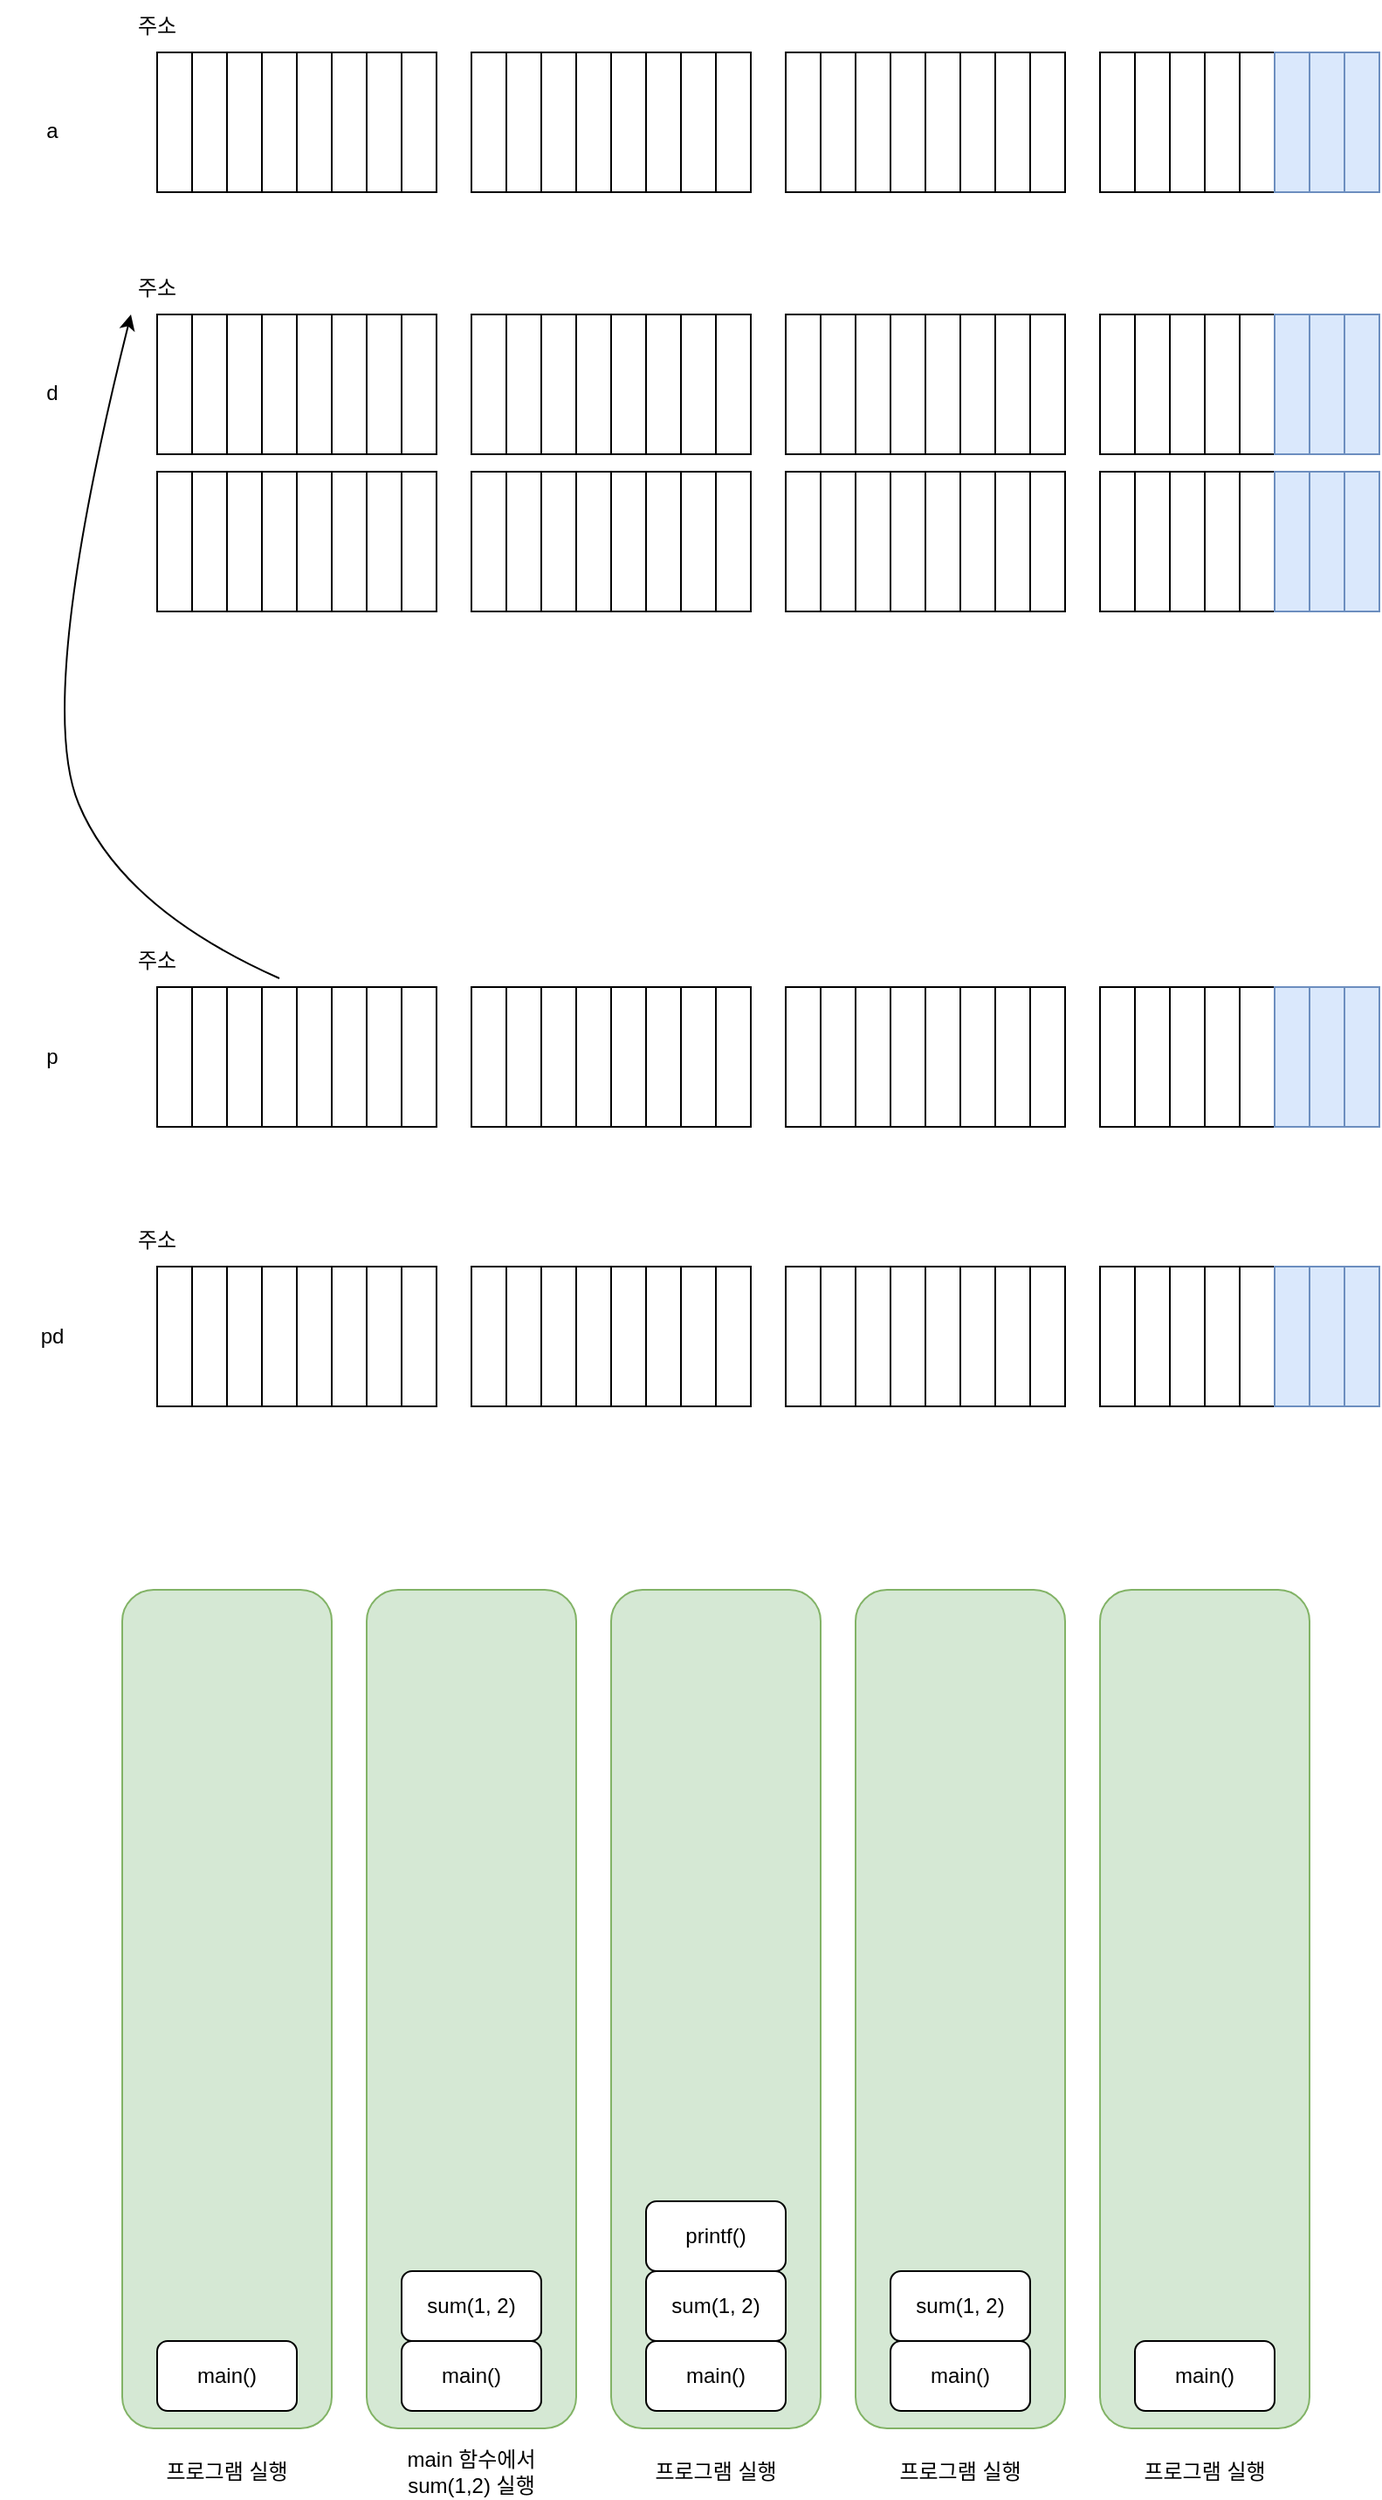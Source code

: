<mxfile version="17.2.1" type="device"><diagram id="2iPfic7xhXUk3a4ikrj0" name="Page-1"><mxGraphModel dx="1422" dy="794" grid="1" gridSize="10" guides="1" tooltips="1" connect="1" arrows="1" fold="1" page="1" pageScale="1" pageWidth="827" pageHeight="1169" math="0" shadow="0"><root><mxCell id="0"/><mxCell id="1" parent="0"/><mxCell id="JzM1WMD_ba1YsmZ0hzPg-1" value="" style="rounded=1;whiteSpace=wrap;html=1;fillColor=#d5e8d4;strokeColor=#82b366;gradientDirection=north;" parent="1" vertex="1"><mxGeometry x="80" y="960" width="120" height="480" as="geometry"/></mxCell><mxCell id="zoWTh6uuPDbxdukDRAFM-2" value="" style="rounded=1;whiteSpace=wrap;html=1;fillColor=#d5e8d4;strokeColor=#82b366;gradientDirection=north;" parent="1" vertex="1"><mxGeometry x="220" y="960" width="120" height="480" as="geometry"/></mxCell><mxCell id="zoWTh6uuPDbxdukDRAFM-3" value="" style="rounded=1;whiteSpace=wrap;html=1;fillColor=#d5e8d4;strokeColor=#82b366;gradientDirection=north;" parent="1" vertex="1"><mxGeometry x="360" y="960" width="120" height="480" as="geometry"/></mxCell><mxCell id="zoWTh6uuPDbxdukDRAFM-4" value="" style="rounded=1;whiteSpace=wrap;html=1;fillColor=#d5e8d4;strokeColor=#82b366;gradientDirection=north;" parent="1" vertex="1"><mxGeometry x="500" y="960" width="120" height="480" as="geometry"/></mxCell><mxCell id="zoWTh6uuPDbxdukDRAFM-5" value="" style="rounded=1;whiteSpace=wrap;html=1;fillColor=#d5e8d4;strokeColor=#82b366;gradientDirection=north;" parent="1" vertex="1"><mxGeometry x="640" y="960" width="120" height="480" as="geometry"/></mxCell><mxCell id="zoWTh6uuPDbxdukDRAFM-6" value="main()" style="rounded=1;whiteSpace=wrap;html=1;gradientDirection=north;" parent="1" vertex="1"><mxGeometry x="100" y="1390" width="80" height="40" as="geometry"/></mxCell><mxCell id="zoWTh6uuPDbxdukDRAFM-7" value="main()" style="rounded=1;whiteSpace=wrap;html=1;gradientDirection=north;" parent="1" vertex="1"><mxGeometry x="240" y="1390" width="80" height="40" as="geometry"/></mxCell><mxCell id="zoWTh6uuPDbxdukDRAFM-8" value="sum(1, 2)" style="rounded=1;whiteSpace=wrap;html=1;gradientDirection=north;" parent="1" vertex="1"><mxGeometry x="240" y="1350" width="80" height="40" as="geometry"/></mxCell><mxCell id="zoWTh6uuPDbxdukDRAFM-10" value="main()" style="rounded=1;whiteSpace=wrap;html=1;gradientDirection=north;" parent="1" vertex="1"><mxGeometry x="380" y="1390" width="80" height="40" as="geometry"/></mxCell><mxCell id="zoWTh6uuPDbxdukDRAFM-11" value="main()" style="rounded=1;whiteSpace=wrap;html=1;gradientDirection=north;" parent="1" vertex="1"><mxGeometry x="520" y="1390" width="80" height="40" as="geometry"/></mxCell><mxCell id="zoWTh6uuPDbxdukDRAFM-13" value="printf()" style="rounded=1;whiteSpace=wrap;html=1;gradientDirection=north;" parent="1" vertex="1"><mxGeometry x="380" y="1310" width="80" height="40" as="geometry"/></mxCell><mxCell id="zoWTh6uuPDbxdukDRAFM-15" value="main()" style="rounded=1;whiteSpace=wrap;html=1;gradientDirection=north;" parent="1" vertex="1"><mxGeometry x="660" y="1390" width="80" height="40" as="geometry"/></mxCell><mxCell id="zoWTh6uuPDbxdukDRAFM-16" value="sum(1, 2)" style="rounded=1;whiteSpace=wrap;html=1;gradientDirection=north;" parent="1" vertex="1"><mxGeometry x="380" y="1350" width="80" height="40" as="geometry"/></mxCell><mxCell id="zoWTh6uuPDbxdukDRAFM-17" value="sum(1, 2)" style="rounded=1;whiteSpace=wrap;html=1;gradientDirection=north;" parent="1" vertex="1"><mxGeometry x="520" y="1350" width="80" height="40" as="geometry"/></mxCell><mxCell id="zoWTh6uuPDbxdukDRAFM-18" value="프로그램 실행" style="text;html=1;strokeColor=none;fillColor=none;align=center;verticalAlign=middle;whiteSpace=wrap;rounded=0;" parent="1" vertex="1"><mxGeometry x="80" y="1450" width="120" height="30" as="geometry"/></mxCell><mxCell id="zoWTh6uuPDbxdukDRAFM-30" value="main 함수에서&lt;br&gt;sum(1,2) 실행" style="text;html=1;strokeColor=none;fillColor=none;align=center;verticalAlign=middle;whiteSpace=wrap;rounded=0;" parent="1" vertex="1"><mxGeometry x="220" y="1450" width="120" height="30" as="geometry"/></mxCell><mxCell id="zoWTh6uuPDbxdukDRAFM-31" value="프로그램 실행" style="text;html=1;strokeColor=none;fillColor=none;align=center;verticalAlign=middle;whiteSpace=wrap;rounded=0;" parent="1" vertex="1"><mxGeometry x="360" y="1450" width="120" height="30" as="geometry"/></mxCell><mxCell id="zoWTh6uuPDbxdukDRAFM-32" value="프로그램 실행" style="text;html=1;strokeColor=none;fillColor=none;align=center;verticalAlign=middle;whiteSpace=wrap;rounded=0;" parent="1" vertex="1"><mxGeometry x="500" y="1450" width="120" height="30" as="geometry"/></mxCell><mxCell id="zoWTh6uuPDbxdukDRAFM-33" value="프로그램 실행" style="text;html=1;strokeColor=none;fillColor=none;align=center;verticalAlign=middle;whiteSpace=wrap;rounded=0;" parent="1" vertex="1"><mxGeometry x="640" y="1450" width="120" height="30" as="geometry"/></mxCell><mxCell id="EsDE6zSpoVvrP-fBkpMv-49" value="" style="rounded=0;whiteSpace=wrap;html=1;" vertex="1" parent="1"><mxGeometry x="100" y="80" width="20" height="80" as="geometry"/></mxCell><mxCell id="EsDE6zSpoVvrP-fBkpMv-50" value="" style="rounded=0;whiteSpace=wrap;html=1;" vertex="1" parent="1"><mxGeometry x="120" y="80" width="20" height="80" as="geometry"/></mxCell><mxCell id="EsDE6zSpoVvrP-fBkpMv-51" value="" style="rounded=0;whiteSpace=wrap;html=1;" vertex="1" parent="1"><mxGeometry x="140" y="80" width="20" height="80" as="geometry"/></mxCell><mxCell id="EsDE6zSpoVvrP-fBkpMv-52" value="" style="rounded=0;whiteSpace=wrap;html=1;" vertex="1" parent="1"><mxGeometry x="160" y="80" width="20" height="80" as="geometry"/></mxCell><mxCell id="EsDE6zSpoVvrP-fBkpMv-53" value="" style="rounded=0;whiteSpace=wrap;html=1;" vertex="1" parent="1"><mxGeometry x="180" y="80" width="20" height="80" as="geometry"/></mxCell><mxCell id="EsDE6zSpoVvrP-fBkpMv-54" value="" style="rounded=0;whiteSpace=wrap;html=1;" vertex="1" parent="1"><mxGeometry x="200" y="80" width="20" height="80" as="geometry"/></mxCell><mxCell id="EsDE6zSpoVvrP-fBkpMv-55" value="" style="rounded=0;whiteSpace=wrap;html=1;" vertex="1" parent="1"><mxGeometry x="220" y="80" width="20" height="80" as="geometry"/></mxCell><mxCell id="EsDE6zSpoVvrP-fBkpMv-56" value="" style="rounded=0;whiteSpace=wrap;html=1;" vertex="1" parent="1"><mxGeometry x="240" y="80" width="20" height="80" as="geometry"/></mxCell><mxCell id="EsDE6zSpoVvrP-fBkpMv-57" value="" style="rounded=0;whiteSpace=wrap;html=1;" vertex="1" parent="1"><mxGeometry x="280" y="80" width="20" height="80" as="geometry"/></mxCell><mxCell id="EsDE6zSpoVvrP-fBkpMv-58" value="" style="rounded=0;whiteSpace=wrap;html=1;" vertex="1" parent="1"><mxGeometry x="300" y="80" width="20" height="80" as="geometry"/></mxCell><mxCell id="EsDE6zSpoVvrP-fBkpMv-59" value="" style="rounded=0;whiteSpace=wrap;html=1;" vertex="1" parent="1"><mxGeometry x="320" y="80" width="20" height="80" as="geometry"/></mxCell><mxCell id="EsDE6zSpoVvrP-fBkpMv-60" value="" style="rounded=0;whiteSpace=wrap;html=1;" vertex="1" parent="1"><mxGeometry x="340" y="80" width="20" height="80" as="geometry"/></mxCell><mxCell id="EsDE6zSpoVvrP-fBkpMv-61" value="" style="rounded=0;whiteSpace=wrap;html=1;" vertex="1" parent="1"><mxGeometry x="360" y="80" width="20" height="80" as="geometry"/></mxCell><mxCell id="EsDE6zSpoVvrP-fBkpMv-62" value="" style="rounded=0;whiteSpace=wrap;html=1;" vertex="1" parent="1"><mxGeometry x="380" y="80" width="20" height="80" as="geometry"/></mxCell><mxCell id="EsDE6zSpoVvrP-fBkpMv-63" value="" style="rounded=0;whiteSpace=wrap;html=1;" vertex="1" parent="1"><mxGeometry x="400" y="80" width="20" height="80" as="geometry"/></mxCell><mxCell id="EsDE6zSpoVvrP-fBkpMv-64" value="" style="rounded=0;whiteSpace=wrap;html=1;" vertex="1" parent="1"><mxGeometry x="420" y="80" width="20" height="80" as="geometry"/></mxCell><mxCell id="EsDE6zSpoVvrP-fBkpMv-65" value="" style="rounded=0;whiteSpace=wrap;html=1;" vertex="1" parent="1"><mxGeometry x="460" y="80" width="20" height="80" as="geometry"/></mxCell><mxCell id="EsDE6zSpoVvrP-fBkpMv-66" value="" style="rounded=0;whiteSpace=wrap;html=1;" vertex="1" parent="1"><mxGeometry x="480" y="80" width="20" height="80" as="geometry"/></mxCell><mxCell id="EsDE6zSpoVvrP-fBkpMv-67" value="" style="rounded=0;whiteSpace=wrap;html=1;" vertex="1" parent="1"><mxGeometry x="500" y="80" width="20" height="80" as="geometry"/></mxCell><mxCell id="EsDE6zSpoVvrP-fBkpMv-68" value="" style="rounded=0;whiteSpace=wrap;html=1;" vertex="1" parent="1"><mxGeometry x="520" y="80" width="20" height="80" as="geometry"/></mxCell><mxCell id="EsDE6zSpoVvrP-fBkpMv-69" value="" style="rounded=0;whiteSpace=wrap;html=1;" vertex="1" parent="1"><mxGeometry x="540" y="80" width="20" height="80" as="geometry"/></mxCell><mxCell id="EsDE6zSpoVvrP-fBkpMv-70" value="" style="rounded=0;whiteSpace=wrap;html=1;" vertex="1" parent="1"><mxGeometry x="560" y="80" width="20" height="80" as="geometry"/></mxCell><mxCell id="EsDE6zSpoVvrP-fBkpMv-71" value="" style="rounded=0;whiteSpace=wrap;html=1;" vertex="1" parent="1"><mxGeometry x="580" y="80" width="20" height="80" as="geometry"/></mxCell><mxCell id="EsDE6zSpoVvrP-fBkpMv-72" value="" style="rounded=0;whiteSpace=wrap;html=1;" vertex="1" parent="1"><mxGeometry x="600" y="80" width="20" height="80" as="geometry"/></mxCell><mxCell id="EsDE6zSpoVvrP-fBkpMv-73" value="" style="rounded=0;whiteSpace=wrap;html=1;" vertex="1" parent="1"><mxGeometry x="640" y="80" width="20" height="80" as="geometry"/></mxCell><mxCell id="EsDE6zSpoVvrP-fBkpMv-74" value="" style="rounded=0;whiteSpace=wrap;html=1;" vertex="1" parent="1"><mxGeometry x="660" y="80" width="20" height="80" as="geometry"/></mxCell><mxCell id="EsDE6zSpoVvrP-fBkpMv-75" value="" style="rounded=0;whiteSpace=wrap;html=1;" vertex="1" parent="1"><mxGeometry x="680" y="80" width="20" height="80" as="geometry"/></mxCell><mxCell id="EsDE6zSpoVvrP-fBkpMv-76" value="" style="rounded=0;whiteSpace=wrap;html=1;" vertex="1" parent="1"><mxGeometry x="700" y="80" width="20" height="80" as="geometry"/></mxCell><mxCell id="EsDE6zSpoVvrP-fBkpMv-77" value="" style="rounded=0;whiteSpace=wrap;html=1;" vertex="1" parent="1"><mxGeometry x="720" y="80" width="20" height="80" as="geometry"/></mxCell><mxCell id="EsDE6zSpoVvrP-fBkpMv-78" value="" style="rounded=0;whiteSpace=wrap;html=1;fillColor=#dae8fc;strokeColor=#6c8ebf;" vertex="1" parent="1"><mxGeometry x="740" y="80" width="20" height="80" as="geometry"/></mxCell><mxCell id="EsDE6zSpoVvrP-fBkpMv-79" value="" style="rounded=0;whiteSpace=wrap;html=1;fillColor=#dae8fc;strokeColor=#6c8ebf;" vertex="1" parent="1"><mxGeometry x="760" y="80" width="20" height="80" as="geometry"/></mxCell><mxCell id="EsDE6zSpoVvrP-fBkpMv-80" value="" style="rounded=0;whiteSpace=wrap;html=1;fillColor=#dae8fc;strokeColor=#6c8ebf;" vertex="1" parent="1"><mxGeometry x="780" y="80" width="20" height="80" as="geometry"/></mxCell><mxCell id="EsDE6zSpoVvrP-fBkpMv-82" value="주소" style="text;html=1;strokeColor=none;fillColor=none;align=center;verticalAlign=middle;whiteSpace=wrap;rounded=0;" vertex="1" parent="1"><mxGeometry x="70" y="50" width="60" height="30" as="geometry"/></mxCell><mxCell id="EsDE6zSpoVvrP-fBkpMv-86" value="" style="rounded=0;whiteSpace=wrap;html=1;" vertex="1" parent="1"><mxGeometry x="100" y="615" width="20" height="80" as="geometry"/></mxCell><mxCell id="EsDE6zSpoVvrP-fBkpMv-87" value="" style="rounded=0;whiteSpace=wrap;html=1;" vertex="1" parent="1"><mxGeometry x="120" y="615" width="20" height="80" as="geometry"/></mxCell><mxCell id="EsDE6zSpoVvrP-fBkpMv-88" value="" style="rounded=0;whiteSpace=wrap;html=1;" vertex="1" parent="1"><mxGeometry x="140" y="615" width="20" height="80" as="geometry"/></mxCell><mxCell id="EsDE6zSpoVvrP-fBkpMv-89" value="" style="rounded=0;whiteSpace=wrap;html=1;" vertex="1" parent="1"><mxGeometry x="160" y="615" width="20" height="80" as="geometry"/></mxCell><mxCell id="EsDE6zSpoVvrP-fBkpMv-90" value="" style="rounded=0;whiteSpace=wrap;html=1;" vertex="1" parent="1"><mxGeometry x="180" y="615" width="20" height="80" as="geometry"/></mxCell><mxCell id="EsDE6zSpoVvrP-fBkpMv-91" value="" style="rounded=0;whiteSpace=wrap;html=1;" vertex="1" parent="1"><mxGeometry x="200" y="615" width="20" height="80" as="geometry"/></mxCell><mxCell id="EsDE6zSpoVvrP-fBkpMv-92" value="" style="rounded=0;whiteSpace=wrap;html=1;" vertex="1" parent="1"><mxGeometry x="220" y="615" width="20" height="80" as="geometry"/></mxCell><mxCell id="EsDE6zSpoVvrP-fBkpMv-93" value="" style="rounded=0;whiteSpace=wrap;html=1;" vertex="1" parent="1"><mxGeometry x="240" y="615" width="20" height="80" as="geometry"/></mxCell><mxCell id="EsDE6zSpoVvrP-fBkpMv-94" value="" style="rounded=0;whiteSpace=wrap;html=1;" vertex="1" parent="1"><mxGeometry x="280" y="615" width="20" height="80" as="geometry"/></mxCell><mxCell id="EsDE6zSpoVvrP-fBkpMv-95" value="" style="rounded=0;whiteSpace=wrap;html=1;" vertex="1" parent="1"><mxGeometry x="300" y="615" width="20" height="80" as="geometry"/></mxCell><mxCell id="EsDE6zSpoVvrP-fBkpMv-96" value="" style="rounded=0;whiteSpace=wrap;html=1;" vertex="1" parent="1"><mxGeometry x="320" y="615" width="20" height="80" as="geometry"/></mxCell><mxCell id="EsDE6zSpoVvrP-fBkpMv-97" value="" style="rounded=0;whiteSpace=wrap;html=1;" vertex="1" parent="1"><mxGeometry x="340" y="615" width="20" height="80" as="geometry"/></mxCell><mxCell id="EsDE6zSpoVvrP-fBkpMv-98" value="" style="rounded=0;whiteSpace=wrap;html=1;" vertex="1" parent="1"><mxGeometry x="360" y="615" width="20" height="80" as="geometry"/></mxCell><mxCell id="EsDE6zSpoVvrP-fBkpMv-99" value="" style="rounded=0;whiteSpace=wrap;html=1;" vertex="1" parent="1"><mxGeometry x="380" y="615" width="20" height="80" as="geometry"/></mxCell><mxCell id="EsDE6zSpoVvrP-fBkpMv-100" value="" style="rounded=0;whiteSpace=wrap;html=1;" vertex="1" parent="1"><mxGeometry x="400" y="615" width="20" height="80" as="geometry"/></mxCell><mxCell id="EsDE6zSpoVvrP-fBkpMv-101" value="" style="rounded=0;whiteSpace=wrap;html=1;" vertex="1" parent="1"><mxGeometry x="420" y="615" width="20" height="80" as="geometry"/></mxCell><mxCell id="EsDE6zSpoVvrP-fBkpMv-102" value="" style="rounded=0;whiteSpace=wrap;html=1;" vertex="1" parent="1"><mxGeometry x="460" y="615" width="20" height="80" as="geometry"/></mxCell><mxCell id="EsDE6zSpoVvrP-fBkpMv-103" value="" style="rounded=0;whiteSpace=wrap;html=1;" vertex="1" parent="1"><mxGeometry x="480" y="615" width="20" height="80" as="geometry"/></mxCell><mxCell id="EsDE6zSpoVvrP-fBkpMv-104" value="" style="rounded=0;whiteSpace=wrap;html=1;" vertex="1" parent="1"><mxGeometry x="500" y="615" width="20" height="80" as="geometry"/></mxCell><mxCell id="EsDE6zSpoVvrP-fBkpMv-105" value="" style="rounded=0;whiteSpace=wrap;html=1;" vertex="1" parent="1"><mxGeometry x="520" y="615" width="20" height="80" as="geometry"/></mxCell><mxCell id="EsDE6zSpoVvrP-fBkpMv-106" value="" style="rounded=0;whiteSpace=wrap;html=1;" vertex="1" parent="1"><mxGeometry x="540" y="615" width="20" height="80" as="geometry"/></mxCell><mxCell id="EsDE6zSpoVvrP-fBkpMv-107" value="" style="rounded=0;whiteSpace=wrap;html=1;" vertex="1" parent="1"><mxGeometry x="560" y="615" width="20" height="80" as="geometry"/></mxCell><mxCell id="EsDE6zSpoVvrP-fBkpMv-108" value="" style="rounded=0;whiteSpace=wrap;html=1;" vertex="1" parent="1"><mxGeometry x="580" y="615" width="20" height="80" as="geometry"/></mxCell><mxCell id="EsDE6zSpoVvrP-fBkpMv-109" value="" style="rounded=0;whiteSpace=wrap;html=1;" vertex="1" parent="1"><mxGeometry x="600" y="615" width="20" height="80" as="geometry"/></mxCell><mxCell id="EsDE6zSpoVvrP-fBkpMv-110" value="" style="rounded=0;whiteSpace=wrap;html=1;" vertex="1" parent="1"><mxGeometry x="640" y="615" width="20" height="80" as="geometry"/></mxCell><mxCell id="EsDE6zSpoVvrP-fBkpMv-111" value="" style="rounded=0;whiteSpace=wrap;html=1;" vertex="1" parent="1"><mxGeometry x="660" y="615" width="20" height="80" as="geometry"/></mxCell><mxCell id="EsDE6zSpoVvrP-fBkpMv-112" value="" style="rounded=0;whiteSpace=wrap;html=1;" vertex="1" parent="1"><mxGeometry x="680" y="615" width="20" height="80" as="geometry"/></mxCell><mxCell id="EsDE6zSpoVvrP-fBkpMv-113" value="" style="rounded=0;whiteSpace=wrap;html=1;" vertex="1" parent="1"><mxGeometry x="700" y="615" width="20" height="80" as="geometry"/></mxCell><mxCell id="EsDE6zSpoVvrP-fBkpMv-114" value="" style="rounded=0;whiteSpace=wrap;html=1;" vertex="1" parent="1"><mxGeometry x="720" y="615" width="20" height="80" as="geometry"/></mxCell><mxCell id="EsDE6zSpoVvrP-fBkpMv-115" value="" style="rounded=0;whiteSpace=wrap;html=1;fillColor=#dae8fc;strokeColor=#6c8ebf;" vertex="1" parent="1"><mxGeometry x="740" y="615" width="20" height="80" as="geometry"/></mxCell><mxCell id="EsDE6zSpoVvrP-fBkpMv-116" value="" style="rounded=0;whiteSpace=wrap;html=1;fillColor=#dae8fc;strokeColor=#6c8ebf;" vertex="1" parent="1"><mxGeometry x="760" y="615" width="20" height="80" as="geometry"/></mxCell><mxCell id="EsDE6zSpoVvrP-fBkpMv-117" value="" style="rounded=0;whiteSpace=wrap;html=1;fillColor=#dae8fc;strokeColor=#6c8ebf;" vertex="1" parent="1"><mxGeometry x="780" y="615" width="20" height="80" as="geometry"/></mxCell><mxCell id="EsDE6zSpoVvrP-fBkpMv-118" value="주소" style="text;html=1;strokeColor=none;fillColor=none;align=center;verticalAlign=middle;whiteSpace=wrap;rounded=0;" vertex="1" parent="1"><mxGeometry x="70" y="585" width="60" height="30" as="geometry"/></mxCell><mxCell id="EsDE6zSpoVvrP-fBkpMv-119" value="p" style="text;html=1;strokeColor=none;fillColor=none;align=center;verticalAlign=middle;whiteSpace=wrap;rounded=0;" vertex="1" parent="1"><mxGeometry x="10" y="640" width="60" height="30" as="geometry"/></mxCell><mxCell id="EsDE6zSpoVvrP-fBkpMv-120" value="a" style="text;html=1;strokeColor=none;fillColor=none;align=center;verticalAlign=middle;whiteSpace=wrap;rounded=0;" vertex="1" parent="1"><mxGeometry x="10" y="110" width="60" height="30" as="geometry"/></mxCell><mxCell id="EsDE6zSpoVvrP-fBkpMv-121" value="" style="rounded=0;whiteSpace=wrap;html=1;" vertex="1" parent="1"><mxGeometry x="100" y="775" width="20" height="80" as="geometry"/></mxCell><mxCell id="EsDE6zSpoVvrP-fBkpMv-122" value="" style="rounded=0;whiteSpace=wrap;html=1;" vertex="1" parent="1"><mxGeometry x="120" y="775" width="20" height="80" as="geometry"/></mxCell><mxCell id="EsDE6zSpoVvrP-fBkpMv-123" value="" style="rounded=0;whiteSpace=wrap;html=1;" vertex="1" parent="1"><mxGeometry x="140" y="775" width="20" height="80" as="geometry"/></mxCell><mxCell id="EsDE6zSpoVvrP-fBkpMv-124" value="" style="rounded=0;whiteSpace=wrap;html=1;" vertex="1" parent="1"><mxGeometry x="160" y="775" width="20" height="80" as="geometry"/></mxCell><mxCell id="EsDE6zSpoVvrP-fBkpMv-125" value="" style="rounded=0;whiteSpace=wrap;html=1;" vertex="1" parent="1"><mxGeometry x="180" y="775" width="20" height="80" as="geometry"/></mxCell><mxCell id="EsDE6zSpoVvrP-fBkpMv-126" value="" style="rounded=0;whiteSpace=wrap;html=1;" vertex="1" parent="1"><mxGeometry x="200" y="775" width="20" height="80" as="geometry"/></mxCell><mxCell id="EsDE6zSpoVvrP-fBkpMv-127" value="" style="rounded=0;whiteSpace=wrap;html=1;" vertex="1" parent="1"><mxGeometry x="220" y="775" width="20" height="80" as="geometry"/></mxCell><mxCell id="EsDE6zSpoVvrP-fBkpMv-128" value="" style="rounded=0;whiteSpace=wrap;html=1;" vertex="1" parent="1"><mxGeometry x="240" y="775" width="20" height="80" as="geometry"/></mxCell><mxCell id="EsDE6zSpoVvrP-fBkpMv-129" value="" style="rounded=0;whiteSpace=wrap;html=1;" vertex="1" parent="1"><mxGeometry x="280" y="775" width="20" height="80" as="geometry"/></mxCell><mxCell id="EsDE6zSpoVvrP-fBkpMv-130" value="" style="rounded=0;whiteSpace=wrap;html=1;" vertex="1" parent="1"><mxGeometry x="300" y="775" width="20" height="80" as="geometry"/></mxCell><mxCell id="EsDE6zSpoVvrP-fBkpMv-131" value="" style="rounded=0;whiteSpace=wrap;html=1;" vertex="1" parent="1"><mxGeometry x="320" y="775" width="20" height="80" as="geometry"/></mxCell><mxCell id="EsDE6zSpoVvrP-fBkpMv-132" value="" style="rounded=0;whiteSpace=wrap;html=1;" vertex="1" parent="1"><mxGeometry x="340" y="775" width="20" height="80" as="geometry"/></mxCell><mxCell id="EsDE6zSpoVvrP-fBkpMv-133" value="" style="rounded=0;whiteSpace=wrap;html=1;" vertex="1" parent="1"><mxGeometry x="360" y="775" width="20" height="80" as="geometry"/></mxCell><mxCell id="EsDE6zSpoVvrP-fBkpMv-134" value="" style="rounded=0;whiteSpace=wrap;html=1;" vertex="1" parent="1"><mxGeometry x="380" y="775" width="20" height="80" as="geometry"/></mxCell><mxCell id="EsDE6zSpoVvrP-fBkpMv-135" value="" style="rounded=0;whiteSpace=wrap;html=1;" vertex="1" parent="1"><mxGeometry x="400" y="775" width="20" height="80" as="geometry"/></mxCell><mxCell id="EsDE6zSpoVvrP-fBkpMv-136" value="" style="rounded=0;whiteSpace=wrap;html=1;" vertex="1" parent="1"><mxGeometry x="420" y="775" width="20" height="80" as="geometry"/></mxCell><mxCell id="EsDE6zSpoVvrP-fBkpMv-137" value="" style="rounded=0;whiteSpace=wrap;html=1;" vertex="1" parent="1"><mxGeometry x="460" y="775" width="20" height="80" as="geometry"/></mxCell><mxCell id="EsDE6zSpoVvrP-fBkpMv-138" value="" style="rounded=0;whiteSpace=wrap;html=1;" vertex="1" parent="1"><mxGeometry x="480" y="775" width="20" height="80" as="geometry"/></mxCell><mxCell id="EsDE6zSpoVvrP-fBkpMv-139" value="" style="rounded=0;whiteSpace=wrap;html=1;" vertex="1" parent="1"><mxGeometry x="500" y="775" width="20" height="80" as="geometry"/></mxCell><mxCell id="EsDE6zSpoVvrP-fBkpMv-140" value="" style="rounded=0;whiteSpace=wrap;html=1;" vertex="1" parent="1"><mxGeometry x="520" y="775" width="20" height="80" as="geometry"/></mxCell><mxCell id="EsDE6zSpoVvrP-fBkpMv-141" value="" style="rounded=0;whiteSpace=wrap;html=1;" vertex="1" parent="1"><mxGeometry x="540" y="775" width="20" height="80" as="geometry"/></mxCell><mxCell id="EsDE6zSpoVvrP-fBkpMv-142" value="" style="rounded=0;whiteSpace=wrap;html=1;" vertex="1" parent="1"><mxGeometry x="560" y="775" width="20" height="80" as="geometry"/></mxCell><mxCell id="EsDE6zSpoVvrP-fBkpMv-143" value="" style="rounded=0;whiteSpace=wrap;html=1;" vertex="1" parent="1"><mxGeometry x="580" y="775" width="20" height="80" as="geometry"/></mxCell><mxCell id="EsDE6zSpoVvrP-fBkpMv-144" value="" style="rounded=0;whiteSpace=wrap;html=1;" vertex="1" parent="1"><mxGeometry x="600" y="775" width="20" height="80" as="geometry"/></mxCell><mxCell id="EsDE6zSpoVvrP-fBkpMv-145" value="" style="rounded=0;whiteSpace=wrap;html=1;" vertex="1" parent="1"><mxGeometry x="640" y="775" width="20" height="80" as="geometry"/></mxCell><mxCell id="EsDE6zSpoVvrP-fBkpMv-146" value="" style="rounded=0;whiteSpace=wrap;html=1;" vertex="1" parent="1"><mxGeometry x="660" y="775" width="20" height="80" as="geometry"/></mxCell><mxCell id="EsDE6zSpoVvrP-fBkpMv-147" value="" style="rounded=0;whiteSpace=wrap;html=1;" vertex="1" parent="1"><mxGeometry x="680" y="775" width="20" height="80" as="geometry"/></mxCell><mxCell id="EsDE6zSpoVvrP-fBkpMv-148" value="" style="rounded=0;whiteSpace=wrap;html=1;" vertex="1" parent="1"><mxGeometry x="700" y="775" width="20" height="80" as="geometry"/></mxCell><mxCell id="EsDE6zSpoVvrP-fBkpMv-149" value="" style="rounded=0;whiteSpace=wrap;html=1;" vertex="1" parent="1"><mxGeometry x="720" y="775" width="20" height="80" as="geometry"/></mxCell><mxCell id="EsDE6zSpoVvrP-fBkpMv-150" value="" style="rounded=0;whiteSpace=wrap;html=1;fillColor=#dae8fc;strokeColor=#6c8ebf;" vertex="1" parent="1"><mxGeometry x="740" y="775" width="20" height="80" as="geometry"/></mxCell><mxCell id="EsDE6zSpoVvrP-fBkpMv-151" value="" style="rounded=0;whiteSpace=wrap;html=1;fillColor=#dae8fc;strokeColor=#6c8ebf;" vertex="1" parent="1"><mxGeometry x="760" y="775" width="20" height="80" as="geometry"/></mxCell><mxCell id="EsDE6zSpoVvrP-fBkpMv-152" value="" style="rounded=0;whiteSpace=wrap;html=1;fillColor=#dae8fc;strokeColor=#6c8ebf;" vertex="1" parent="1"><mxGeometry x="780" y="775" width="20" height="80" as="geometry"/></mxCell><mxCell id="EsDE6zSpoVvrP-fBkpMv-153" value="주소" style="text;html=1;strokeColor=none;fillColor=none;align=center;verticalAlign=middle;whiteSpace=wrap;rounded=0;" vertex="1" parent="1"><mxGeometry x="70" y="745" width="60" height="30" as="geometry"/></mxCell><mxCell id="EsDE6zSpoVvrP-fBkpMv-154" value="pd" style="text;html=1;strokeColor=none;fillColor=none;align=center;verticalAlign=middle;whiteSpace=wrap;rounded=0;" vertex="1" parent="1"><mxGeometry x="10" y="800" width="60" height="30" as="geometry"/></mxCell><mxCell id="EsDE6zSpoVvrP-fBkpMv-155" value="" style="rounded=0;whiteSpace=wrap;html=1;" vertex="1" parent="1"><mxGeometry x="100" y="230" width="20" height="80" as="geometry"/></mxCell><mxCell id="EsDE6zSpoVvrP-fBkpMv-156" value="" style="rounded=0;whiteSpace=wrap;html=1;" vertex="1" parent="1"><mxGeometry x="120" y="230" width="20" height="80" as="geometry"/></mxCell><mxCell id="EsDE6zSpoVvrP-fBkpMv-157" value="" style="rounded=0;whiteSpace=wrap;html=1;" vertex="1" parent="1"><mxGeometry x="140" y="230" width="20" height="80" as="geometry"/></mxCell><mxCell id="EsDE6zSpoVvrP-fBkpMv-158" value="" style="rounded=0;whiteSpace=wrap;html=1;" vertex="1" parent="1"><mxGeometry x="160" y="230" width="20" height="80" as="geometry"/></mxCell><mxCell id="EsDE6zSpoVvrP-fBkpMv-159" value="" style="rounded=0;whiteSpace=wrap;html=1;" vertex="1" parent="1"><mxGeometry x="180" y="230" width="20" height="80" as="geometry"/></mxCell><mxCell id="EsDE6zSpoVvrP-fBkpMv-160" value="" style="rounded=0;whiteSpace=wrap;html=1;" vertex="1" parent="1"><mxGeometry x="200" y="230" width="20" height="80" as="geometry"/></mxCell><mxCell id="EsDE6zSpoVvrP-fBkpMv-161" value="" style="rounded=0;whiteSpace=wrap;html=1;" vertex="1" parent="1"><mxGeometry x="220" y="230" width="20" height="80" as="geometry"/></mxCell><mxCell id="EsDE6zSpoVvrP-fBkpMv-162" value="" style="rounded=0;whiteSpace=wrap;html=1;" vertex="1" parent="1"><mxGeometry x="240" y="230" width="20" height="80" as="geometry"/></mxCell><mxCell id="EsDE6zSpoVvrP-fBkpMv-163" value="" style="rounded=0;whiteSpace=wrap;html=1;" vertex="1" parent="1"><mxGeometry x="280" y="230" width="20" height="80" as="geometry"/></mxCell><mxCell id="EsDE6zSpoVvrP-fBkpMv-164" value="" style="rounded=0;whiteSpace=wrap;html=1;" vertex="1" parent="1"><mxGeometry x="300" y="230" width="20" height="80" as="geometry"/></mxCell><mxCell id="EsDE6zSpoVvrP-fBkpMv-165" value="" style="rounded=0;whiteSpace=wrap;html=1;" vertex="1" parent="1"><mxGeometry x="320" y="230" width="20" height="80" as="geometry"/></mxCell><mxCell id="EsDE6zSpoVvrP-fBkpMv-166" value="" style="rounded=0;whiteSpace=wrap;html=1;" vertex="1" parent="1"><mxGeometry x="340" y="230" width="20" height="80" as="geometry"/></mxCell><mxCell id="EsDE6zSpoVvrP-fBkpMv-167" value="" style="rounded=0;whiteSpace=wrap;html=1;" vertex="1" parent="1"><mxGeometry x="360" y="230" width="20" height="80" as="geometry"/></mxCell><mxCell id="EsDE6zSpoVvrP-fBkpMv-168" value="" style="rounded=0;whiteSpace=wrap;html=1;" vertex="1" parent="1"><mxGeometry x="380" y="230" width="20" height="80" as="geometry"/></mxCell><mxCell id="EsDE6zSpoVvrP-fBkpMv-169" value="" style="rounded=0;whiteSpace=wrap;html=1;" vertex="1" parent="1"><mxGeometry x="400" y="230" width="20" height="80" as="geometry"/></mxCell><mxCell id="EsDE6zSpoVvrP-fBkpMv-170" value="" style="rounded=0;whiteSpace=wrap;html=1;" vertex="1" parent="1"><mxGeometry x="420" y="230" width="20" height="80" as="geometry"/></mxCell><mxCell id="EsDE6zSpoVvrP-fBkpMv-171" value="" style="rounded=0;whiteSpace=wrap;html=1;" vertex="1" parent="1"><mxGeometry x="460" y="230" width="20" height="80" as="geometry"/></mxCell><mxCell id="EsDE6zSpoVvrP-fBkpMv-172" value="" style="rounded=0;whiteSpace=wrap;html=1;" vertex="1" parent="1"><mxGeometry x="480" y="230" width="20" height="80" as="geometry"/></mxCell><mxCell id="EsDE6zSpoVvrP-fBkpMv-173" value="" style="rounded=0;whiteSpace=wrap;html=1;" vertex="1" parent="1"><mxGeometry x="500" y="230" width="20" height="80" as="geometry"/></mxCell><mxCell id="EsDE6zSpoVvrP-fBkpMv-174" value="" style="rounded=0;whiteSpace=wrap;html=1;" vertex="1" parent="1"><mxGeometry x="520" y="230" width="20" height="80" as="geometry"/></mxCell><mxCell id="EsDE6zSpoVvrP-fBkpMv-175" value="" style="rounded=0;whiteSpace=wrap;html=1;" vertex="1" parent="1"><mxGeometry x="540" y="230" width="20" height="80" as="geometry"/></mxCell><mxCell id="EsDE6zSpoVvrP-fBkpMv-176" value="" style="rounded=0;whiteSpace=wrap;html=1;" vertex="1" parent="1"><mxGeometry x="560" y="230" width="20" height="80" as="geometry"/></mxCell><mxCell id="EsDE6zSpoVvrP-fBkpMv-177" value="" style="rounded=0;whiteSpace=wrap;html=1;" vertex="1" parent="1"><mxGeometry x="580" y="230" width="20" height="80" as="geometry"/></mxCell><mxCell id="EsDE6zSpoVvrP-fBkpMv-178" value="" style="rounded=0;whiteSpace=wrap;html=1;" vertex="1" parent="1"><mxGeometry x="600" y="230" width="20" height="80" as="geometry"/></mxCell><mxCell id="EsDE6zSpoVvrP-fBkpMv-179" value="" style="rounded=0;whiteSpace=wrap;html=1;" vertex="1" parent="1"><mxGeometry x="640" y="230" width="20" height="80" as="geometry"/></mxCell><mxCell id="EsDE6zSpoVvrP-fBkpMv-180" value="" style="rounded=0;whiteSpace=wrap;html=1;" vertex="1" parent="1"><mxGeometry x="660" y="230" width="20" height="80" as="geometry"/></mxCell><mxCell id="EsDE6zSpoVvrP-fBkpMv-181" value="" style="rounded=0;whiteSpace=wrap;html=1;" vertex="1" parent="1"><mxGeometry x="680" y="230" width="20" height="80" as="geometry"/></mxCell><mxCell id="EsDE6zSpoVvrP-fBkpMv-182" value="" style="rounded=0;whiteSpace=wrap;html=1;" vertex="1" parent="1"><mxGeometry x="700" y="230" width="20" height="80" as="geometry"/></mxCell><mxCell id="EsDE6zSpoVvrP-fBkpMv-183" value="" style="rounded=0;whiteSpace=wrap;html=1;" vertex="1" parent="1"><mxGeometry x="720" y="230" width="20" height="80" as="geometry"/></mxCell><mxCell id="EsDE6zSpoVvrP-fBkpMv-184" value="" style="rounded=0;whiteSpace=wrap;html=1;fillColor=#dae8fc;strokeColor=#6c8ebf;" vertex="1" parent="1"><mxGeometry x="740" y="230" width="20" height="80" as="geometry"/></mxCell><mxCell id="EsDE6zSpoVvrP-fBkpMv-185" value="" style="rounded=0;whiteSpace=wrap;html=1;fillColor=#dae8fc;strokeColor=#6c8ebf;" vertex="1" parent="1"><mxGeometry x="760" y="230" width="20" height="80" as="geometry"/></mxCell><mxCell id="EsDE6zSpoVvrP-fBkpMv-186" value="" style="rounded=0;whiteSpace=wrap;html=1;fillColor=#dae8fc;strokeColor=#6c8ebf;" vertex="1" parent="1"><mxGeometry x="780" y="230" width="20" height="80" as="geometry"/></mxCell><mxCell id="EsDE6zSpoVvrP-fBkpMv-187" value="주소" style="text;html=1;strokeColor=none;fillColor=none;align=center;verticalAlign=middle;whiteSpace=wrap;rounded=0;" vertex="1" parent="1"><mxGeometry x="70" y="200" width="60" height="30" as="geometry"/></mxCell><mxCell id="EsDE6zSpoVvrP-fBkpMv-188" value="d" style="text;html=1;strokeColor=none;fillColor=none;align=center;verticalAlign=middle;whiteSpace=wrap;rounded=0;" vertex="1" parent="1"><mxGeometry x="10" y="260" width="60" height="30" as="geometry"/></mxCell><mxCell id="EsDE6zSpoVvrP-fBkpMv-189" value="" style="rounded=0;whiteSpace=wrap;html=1;" vertex="1" parent="1"><mxGeometry x="100" y="320" width="20" height="80" as="geometry"/></mxCell><mxCell id="EsDE6zSpoVvrP-fBkpMv-190" value="" style="rounded=0;whiteSpace=wrap;html=1;" vertex="1" parent="1"><mxGeometry x="120" y="320" width="20" height="80" as="geometry"/></mxCell><mxCell id="EsDE6zSpoVvrP-fBkpMv-191" value="" style="rounded=0;whiteSpace=wrap;html=1;" vertex="1" parent="1"><mxGeometry x="140" y="320" width="20" height="80" as="geometry"/></mxCell><mxCell id="EsDE6zSpoVvrP-fBkpMv-192" value="" style="rounded=0;whiteSpace=wrap;html=1;" vertex="1" parent="1"><mxGeometry x="160" y="320" width="20" height="80" as="geometry"/></mxCell><mxCell id="EsDE6zSpoVvrP-fBkpMv-193" value="" style="rounded=0;whiteSpace=wrap;html=1;" vertex="1" parent="1"><mxGeometry x="180" y="320" width="20" height="80" as="geometry"/></mxCell><mxCell id="EsDE6zSpoVvrP-fBkpMv-194" value="" style="rounded=0;whiteSpace=wrap;html=1;" vertex="1" parent="1"><mxGeometry x="200" y="320" width="20" height="80" as="geometry"/></mxCell><mxCell id="EsDE6zSpoVvrP-fBkpMv-195" value="" style="rounded=0;whiteSpace=wrap;html=1;" vertex="1" parent="1"><mxGeometry x="220" y="320" width="20" height="80" as="geometry"/></mxCell><mxCell id="EsDE6zSpoVvrP-fBkpMv-196" value="" style="rounded=0;whiteSpace=wrap;html=1;" vertex="1" parent="1"><mxGeometry x="240" y="320" width="20" height="80" as="geometry"/></mxCell><mxCell id="EsDE6zSpoVvrP-fBkpMv-197" value="" style="rounded=0;whiteSpace=wrap;html=1;" vertex="1" parent="1"><mxGeometry x="280" y="320" width="20" height="80" as="geometry"/></mxCell><mxCell id="EsDE6zSpoVvrP-fBkpMv-198" value="" style="rounded=0;whiteSpace=wrap;html=1;" vertex="1" parent="1"><mxGeometry x="300" y="320" width="20" height="80" as="geometry"/></mxCell><mxCell id="EsDE6zSpoVvrP-fBkpMv-199" value="" style="rounded=0;whiteSpace=wrap;html=1;" vertex="1" parent="1"><mxGeometry x="320" y="320" width="20" height="80" as="geometry"/></mxCell><mxCell id="EsDE6zSpoVvrP-fBkpMv-200" value="" style="rounded=0;whiteSpace=wrap;html=1;" vertex="1" parent="1"><mxGeometry x="340" y="320" width="20" height="80" as="geometry"/></mxCell><mxCell id="EsDE6zSpoVvrP-fBkpMv-201" value="" style="rounded=0;whiteSpace=wrap;html=1;" vertex="1" parent="1"><mxGeometry x="360" y="320" width="20" height="80" as="geometry"/></mxCell><mxCell id="EsDE6zSpoVvrP-fBkpMv-202" value="" style="rounded=0;whiteSpace=wrap;html=1;" vertex="1" parent="1"><mxGeometry x="380" y="320" width="20" height="80" as="geometry"/></mxCell><mxCell id="EsDE6zSpoVvrP-fBkpMv-203" value="" style="rounded=0;whiteSpace=wrap;html=1;" vertex="1" parent="1"><mxGeometry x="400" y="320" width="20" height="80" as="geometry"/></mxCell><mxCell id="EsDE6zSpoVvrP-fBkpMv-204" value="" style="rounded=0;whiteSpace=wrap;html=1;" vertex="1" parent="1"><mxGeometry x="420" y="320" width="20" height="80" as="geometry"/></mxCell><mxCell id="EsDE6zSpoVvrP-fBkpMv-205" value="" style="rounded=0;whiteSpace=wrap;html=1;" vertex="1" parent="1"><mxGeometry x="460" y="320" width="20" height="80" as="geometry"/></mxCell><mxCell id="EsDE6zSpoVvrP-fBkpMv-206" value="" style="rounded=0;whiteSpace=wrap;html=1;" vertex="1" parent="1"><mxGeometry x="480" y="320" width="20" height="80" as="geometry"/></mxCell><mxCell id="EsDE6zSpoVvrP-fBkpMv-207" value="" style="rounded=0;whiteSpace=wrap;html=1;" vertex="1" parent="1"><mxGeometry x="500" y="320" width="20" height="80" as="geometry"/></mxCell><mxCell id="EsDE6zSpoVvrP-fBkpMv-208" value="" style="rounded=0;whiteSpace=wrap;html=1;" vertex="1" parent="1"><mxGeometry x="520" y="320" width="20" height="80" as="geometry"/></mxCell><mxCell id="EsDE6zSpoVvrP-fBkpMv-209" value="" style="rounded=0;whiteSpace=wrap;html=1;" vertex="1" parent="1"><mxGeometry x="540" y="320" width="20" height="80" as="geometry"/></mxCell><mxCell id="EsDE6zSpoVvrP-fBkpMv-210" value="" style="rounded=0;whiteSpace=wrap;html=1;" vertex="1" parent="1"><mxGeometry x="560" y="320" width="20" height="80" as="geometry"/></mxCell><mxCell id="EsDE6zSpoVvrP-fBkpMv-211" value="" style="rounded=0;whiteSpace=wrap;html=1;" vertex="1" parent="1"><mxGeometry x="580" y="320" width="20" height="80" as="geometry"/></mxCell><mxCell id="EsDE6zSpoVvrP-fBkpMv-212" value="" style="rounded=0;whiteSpace=wrap;html=1;" vertex="1" parent="1"><mxGeometry x="600" y="320" width="20" height="80" as="geometry"/></mxCell><mxCell id="EsDE6zSpoVvrP-fBkpMv-213" value="" style="rounded=0;whiteSpace=wrap;html=1;" vertex="1" parent="1"><mxGeometry x="640" y="320" width="20" height="80" as="geometry"/></mxCell><mxCell id="EsDE6zSpoVvrP-fBkpMv-214" value="" style="rounded=0;whiteSpace=wrap;html=1;" vertex="1" parent="1"><mxGeometry x="660" y="320" width="20" height="80" as="geometry"/></mxCell><mxCell id="EsDE6zSpoVvrP-fBkpMv-215" value="" style="rounded=0;whiteSpace=wrap;html=1;" vertex="1" parent="1"><mxGeometry x="680" y="320" width="20" height="80" as="geometry"/></mxCell><mxCell id="EsDE6zSpoVvrP-fBkpMv-216" value="" style="rounded=0;whiteSpace=wrap;html=1;" vertex="1" parent="1"><mxGeometry x="700" y="320" width="20" height="80" as="geometry"/></mxCell><mxCell id="EsDE6zSpoVvrP-fBkpMv-217" value="" style="rounded=0;whiteSpace=wrap;html=1;" vertex="1" parent="1"><mxGeometry x="720" y="320" width="20" height="80" as="geometry"/></mxCell><mxCell id="EsDE6zSpoVvrP-fBkpMv-218" value="" style="rounded=0;whiteSpace=wrap;html=1;fillColor=#dae8fc;strokeColor=#6c8ebf;" vertex="1" parent="1"><mxGeometry x="740" y="320" width="20" height="80" as="geometry"/></mxCell><mxCell id="EsDE6zSpoVvrP-fBkpMv-219" value="" style="rounded=0;whiteSpace=wrap;html=1;fillColor=#dae8fc;strokeColor=#6c8ebf;" vertex="1" parent="1"><mxGeometry x="760" y="320" width="20" height="80" as="geometry"/></mxCell><mxCell id="EsDE6zSpoVvrP-fBkpMv-220" value="" style="rounded=0;whiteSpace=wrap;html=1;fillColor=#dae8fc;strokeColor=#6c8ebf;" vertex="1" parent="1"><mxGeometry x="780" y="320" width="20" height="80" as="geometry"/></mxCell><mxCell id="EsDE6zSpoVvrP-fBkpMv-223" value="" style="curved=1;endArrow=classic;html=1;rounded=0;entryX=0.25;entryY=1;entryDx=0;entryDy=0;" edge="1" parent="1" target="EsDE6zSpoVvrP-fBkpMv-187"><mxGeometry width="50" height="50" relative="1" as="geometry"><mxPoint x="170" y="610" as="sourcePoint"/><mxPoint x="80" y="450" as="targetPoint"/><Array as="points"><mxPoint x="80" y="570"/><mxPoint x="30" y="450"/></Array></mxGeometry></mxCell></root></mxGraphModel></diagram></mxfile>